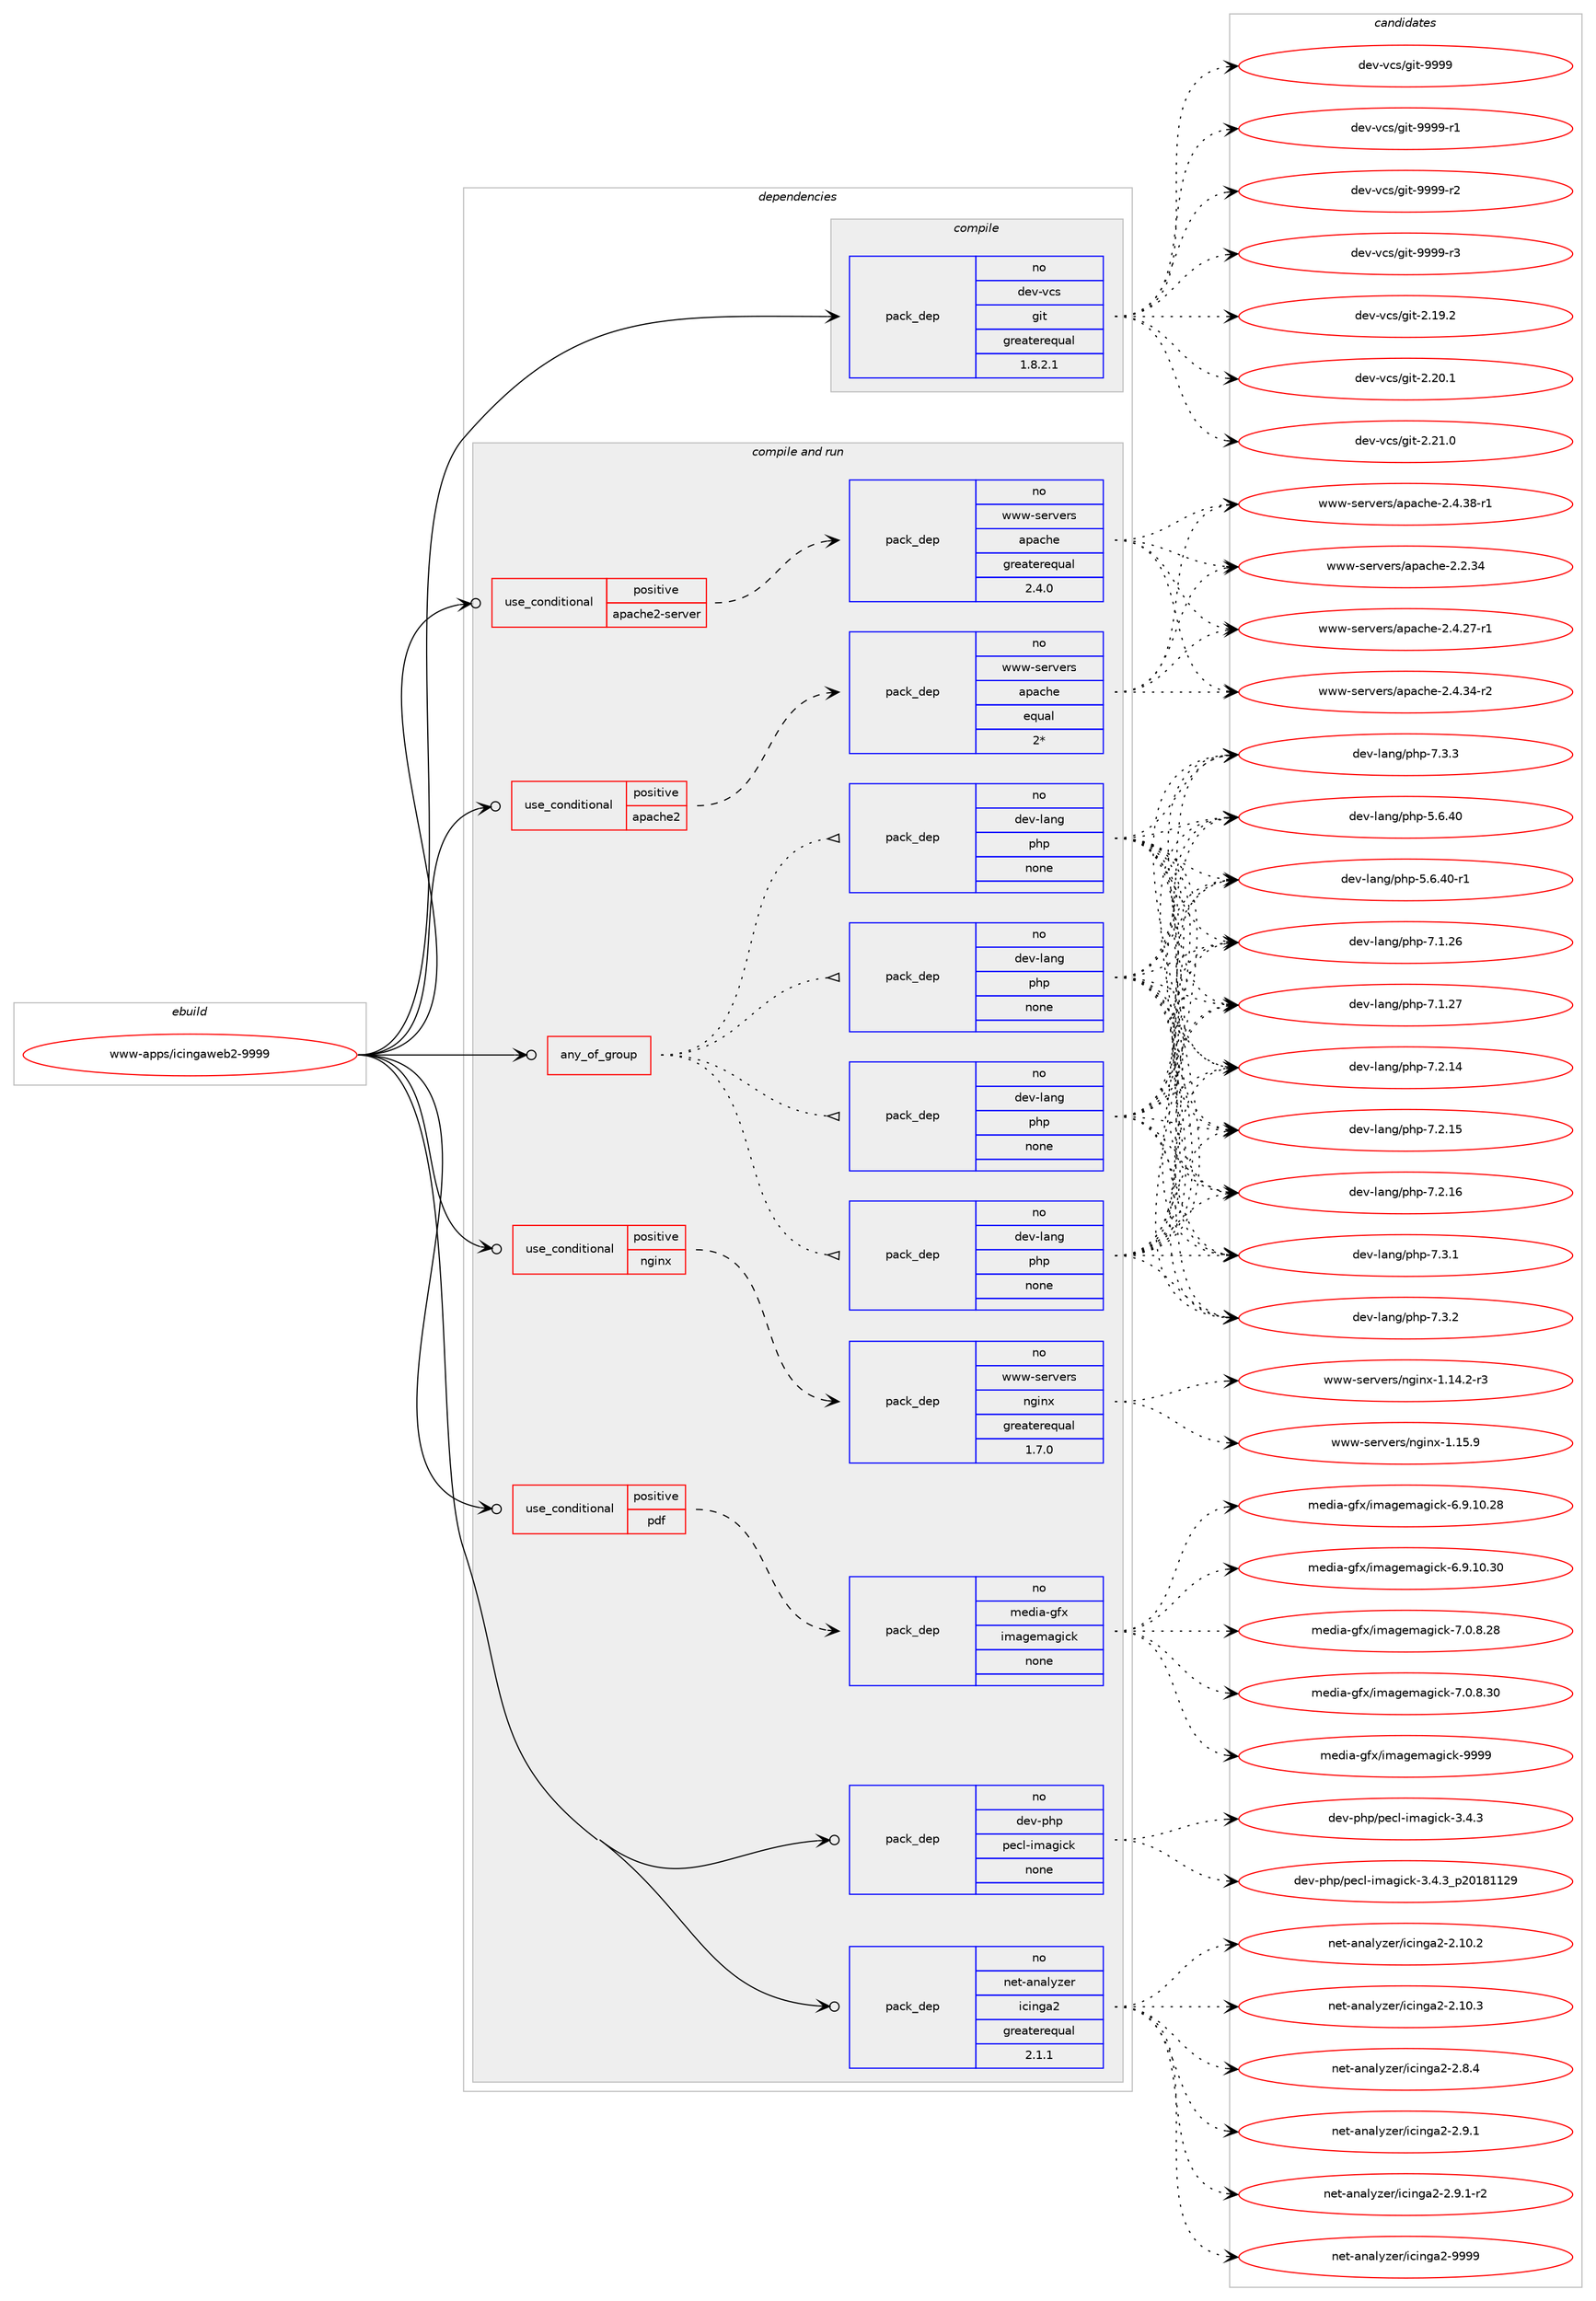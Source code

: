 digraph prolog {

# *************
# Graph options
# *************

newrank=true;
concentrate=true;
compound=true;
graph [rankdir=LR,fontname=Helvetica,fontsize=10,ranksep=1.5];#, ranksep=2.5, nodesep=0.2];
edge  [arrowhead=vee];
node  [fontname=Helvetica,fontsize=10];

# **********
# The ebuild
# **********

subgraph cluster_leftcol {
color=gray;
rank=same;
label=<<i>ebuild</i>>;
id [label="www-apps/icingaweb2-9999", color=red, width=4, href="../www-apps/icingaweb2-9999.svg"];
}

# ****************
# The dependencies
# ****************

subgraph cluster_midcol {
color=gray;
label=<<i>dependencies</i>>;
subgraph cluster_compile {
fillcolor="#eeeeee";
style=filled;
label=<<i>compile</i>>;
subgraph pack1252582 {
dependency1744776 [label=<<TABLE BORDER="0" CELLBORDER="1" CELLSPACING="0" CELLPADDING="4" WIDTH="220"><TR><TD ROWSPAN="6" CELLPADDING="30">pack_dep</TD></TR><TR><TD WIDTH="110">no</TD></TR><TR><TD>dev-vcs</TD></TR><TR><TD>git</TD></TR><TR><TD>greaterequal</TD></TR><TR><TD>1.8.2.1</TD></TR></TABLE>>, shape=none, color=blue];
}
id:e -> dependency1744776:w [weight=20,style="solid",arrowhead="vee"];
}
subgraph cluster_compileandrun {
fillcolor="#eeeeee";
style=filled;
label=<<i>compile and run</i>>;
subgraph any28181 {
dependency1744777 [label=<<TABLE BORDER="0" CELLBORDER="1" CELLSPACING="0" CELLPADDING="4"><TR><TD CELLPADDING="10">any_of_group</TD></TR></TABLE>>, shape=none, color=red];subgraph pack1252583 {
dependency1744778 [label=<<TABLE BORDER="0" CELLBORDER="1" CELLSPACING="0" CELLPADDING="4" WIDTH="220"><TR><TD ROWSPAN="6" CELLPADDING="30">pack_dep</TD></TR><TR><TD WIDTH="110">no</TD></TR><TR><TD>dev-lang</TD></TR><TR><TD>php</TD></TR><TR><TD>none</TD></TR><TR><TD></TD></TR></TABLE>>, shape=none, color=blue];
}
dependency1744777:e -> dependency1744778:w [weight=20,style="dotted",arrowhead="oinv"];
subgraph pack1252584 {
dependency1744779 [label=<<TABLE BORDER="0" CELLBORDER="1" CELLSPACING="0" CELLPADDING="4" WIDTH="220"><TR><TD ROWSPAN="6" CELLPADDING="30">pack_dep</TD></TR><TR><TD WIDTH="110">no</TD></TR><TR><TD>dev-lang</TD></TR><TR><TD>php</TD></TR><TR><TD>none</TD></TR><TR><TD></TD></TR></TABLE>>, shape=none, color=blue];
}
dependency1744777:e -> dependency1744779:w [weight=20,style="dotted",arrowhead="oinv"];
subgraph pack1252585 {
dependency1744780 [label=<<TABLE BORDER="0" CELLBORDER="1" CELLSPACING="0" CELLPADDING="4" WIDTH="220"><TR><TD ROWSPAN="6" CELLPADDING="30">pack_dep</TD></TR><TR><TD WIDTH="110">no</TD></TR><TR><TD>dev-lang</TD></TR><TR><TD>php</TD></TR><TR><TD>none</TD></TR><TR><TD></TD></TR></TABLE>>, shape=none, color=blue];
}
dependency1744777:e -> dependency1744780:w [weight=20,style="dotted",arrowhead="oinv"];
subgraph pack1252586 {
dependency1744781 [label=<<TABLE BORDER="0" CELLBORDER="1" CELLSPACING="0" CELLPADDING="4" WIDTH="220"><TR><TD ROWSPAN="6" CELLPADDING="30">pack_dep</TD></TR><TR><TD WIDTH="110">no</TD></TR><TR><TD>dev-lang</TD></TR><TR><TD>php</TD></TR><TR><TD>none</TD></TR><TR><TD></TD></TR></TABLE>>, shape=none, color=blue];
}
dependency1744777:e -> dependency1744781:w [weight=20,style="dotted",arrowhead="oinv"];
}
id:e -> dependency1744777:w [weight=20,style="solid",arrowhead="odotvee"];
subgraph cond463018 {
dependency1744782 [label=<<TABLE BORDER="0" CELLBORDER="1" CELLSPACING="0" CELLPADDING="4"><TR><TD ROWSPAN="3" CELLPADDING="10">use_conditional</TD></TR><TR><TD>positive</TD></TR><TR><TD>apache2</TD></TR></TABLE>>, shape=none, color=red];
subgraph pack1252587 {
dependency1744783 [label=<<TABLE BORDER="0" CELLBORDER="1" CELLSPACING="0" CELLPADDING="4" WIDTH="220"><TR><TD ROWSPAN="6" CELLPADDING="30">pack_dep</TD></TR><TR><TD WIDTH="110">no</TD></TR><TR><TD>www-servers</TD></TR><TR><TD>apache</TD></TR><TR><TD>equal</TD></TR><TR><TD>2*</TD></TR></TABLE>>, shape=none, color=blue];
}
dependency1744782:e -> dependency1744783:w [weight=20,style="dashed",arrowhead="vee"];
}
id:e -> dependency1744782:w [weight=20,style="solid",arrowhead="odotvee"];
subgraph cond463019 {
dependency1744784 [label=<<TABLE BORDER="0" CELLBORDER="1" CELLSPACING="0" CELLPADDING="4"><TR><TD ROWSPAN="3" CELLPADDING="10">use_conditional</TD></TR><TR><TD>positive</TD></TR><TR><TD>apache2-server</TD></TR></TABLE>>, shape=none, color=red];
subgraph pack1252588 {
dependency1744785 [label=<<TABLE BORDER="0" CELLBORDER="1" CELLSPACING="0" CELLPADDING="4" WIDTH="220"><TR><TD ROWSPAN="6" CELLPADDING="30">pack_dep</TD></TR><TR><TD WIDTH="110">no</TD></TR><TR><TD>www-servers</TD></TR><TR><TD>apache</TD></TR><TR><TD>greaterequal</TD></TR><TR><TD>2.4.0</TD></TR></TABLE>>, shape=none, color=blue];
}
dependency1744784:e -> dependency1744785:w [weight=20,style="dashed",arrowhead="vee"];
}
id:e -> dependency1744784:w [weight=20,style="solid",arrowhead="odotvee"];
subgraph cond463020 {
dependency1744786 [label=<<TABLE BORDER="0" CELLBORDER="1" CELLSPACING="0" CELLPADDING="4"><TR><TD ROWSPAN="3" CELLPADDING="10">use_conditional</TD></TR><TR><TD>positive</TD></TR><TR><TD>nginx</TD></TR></TABLE>>, shape=none, color=red];
subgraph pack1252589 {
dependency1744787 [label=<<TABLE BORDER="0" CELLBORDER="1" CELLSPACING="0" CELLPADDING="4" WIDTH="220"><TR><TD ROWSPAN="6" CELLPADDING="30">pack_dep</TD></TR><TR><TD WIDTH="110">no</TD></TR><TR><TD>www-servers</TD></TR><TR><TD>nginx</TD></TR><TR><TD>greaterequal</TD></TR><TR><TD>1.7.0</TD></TR></TABLE>>, shape=none, color=blue];
}
dependency1744786:e -> dependency1744787:w [weight=20,style="dashed",arrowhead="vee"];
}
id:e -> dependency1744786:w [weight=20,style="solid",arrowhead="odotvee"];
subgraph cond463021 {
dependency1744788 [label=<<TABLE BORDER="0" CELLBORDER="1" CELLSPACING="0" CELLPADDING="4"><TR><TD ROWSPAN="3" CELLPADDING="10">use_conditional</TD></TR><TR><TD>positive</TD></TR><TR><TD>pdf</TD></TR></TABLE>>, shape=none, color=red];
subgraph pack1252590 {
dependency1744789 [label=<<TABLE BORDER="0" CELLBORDER="1" CELLSPACING="0" CELLPADDING="4" WIDTH="220"><TR><TD ROWSPAN="6" CELLPADDING="30">pack_dep</TD></TR><TR><TD WIDTH="110">no</TD></TR><TR><TD>media-gfx</TD></TR><TR><TD>imagemagick</TD></TR><TR><TD>none</TD></TR><TR><TD></TD></TR></TABLE>>, shape=none, color=blue];
}
dependency1744788:e -> dependency1744789:w [weight=20,style="dashed",arrowhead="vee"];
}
id:e -> dependency1744788:w [weight=20,style="solid",arrowhead="odotvee"];
subgraph pack1252591 {
dependency1744790 [label=<<TABLE BORDER="0" CELLBORDER="1" CELLSPACING="0" CELLPADDING="4" WIDTH="220"><TR><TD ROWSPAN="6" CELLPADDING="30">pack_dep</TD></TR><TR><TD WIDTH="110">no</TD></TR><TR><TD>dev-php</TD></TR><TR><TD>pecl-imagick</TD></TR><TR><TD>none</TD></TR><TR><TD></TD></TR></TABLE>>, shape=none, color=blue];
}
id:e -> dependency1744790:w [weight=20,style="solid",arrowhead="odotvee"];
subgraph pack1252592 {
dependency1744791 [label=<<TABLE BORDER="0" CELLBORDER="1" CELLSPACING="0" CELLPADDING="4" WIDTH="220"><TR><TD ROWSPAN="6" CELLPADDING="30">pack_dep</TD></TR><TR><TD WIDTH="110">no</TD></TR><TR><TD>net-analyzer</TD></TR><TR><TD>icinga2</TD></TR><TR><TD>greaterequal</TD></TR><TR><TD>2.1.1</TD></TR></TABLE>>, shape=none, color=blue];
}
id:e -> dependency1744791:w [weight=20,style="solid",arrowhead="odotvee"];
}
subgraph cluster_run {
fillcolor="#eeeeee";
style=filled;
label=<<i>run</i>>;
}
}

# **************
# The candidates
# **************

subgraph cluster_choices {
rank=same;
color=gray;
label=<<i>candidates</i>>;

subgraph choice1252582 {
color=black;
nodesep=1;
choice10010111845118991154710310511645504649574650 [label="dev-vcs/git-2.19.2", color=red, width=4,href="../dev-vcs/git-2.19.2.svg"];
choice10010111845118991154710310511645504650484649 [label="dev-vcs/git-2.20.1", color=red, width=4,href="../dev-vcs/git-2.20.1.svg"];
choice10010111845118991154710310511645504650494648 [label="dev-vcs/git-2.21.0", color=red, width=4,href="../dev-vcs/git-2.21.0.svg"];
choice1001011184511899115471031051164557575757 [label="dev-vcs/git-9999", color=red, width=4,href="../dev-vcs/git-9999.svg"];
choice10010111845118991154710310511645575757574511449 [label="dev-vcs/git-9999-r1", color=red, width=4,href="../dev-vcs/git-9999-r1.svg"];
choice10010111845118991154710310511645575757574511450 [label="dev-vcs/git-9999-r2", color=red, width=4,href="../dev-vcs/git-9999-r2.svg"];
choice10010111845118991154710310511645575757574511451 [label="dev-vcs/git-9999-r3", color=red, width=4,href="../dev-vcs/git-9999-r3.svg"];
dependency1744776:e -> choice10010111845118991154710310511645504649574650:w [style=dotted,weight="100"];
dependency1744776:e -> choice10010111845118991154710310511645504650484649:w [style=dotted,weight="100"];
dependency1744776:e -> choice10010111845118991154710310511645504650494648:w [style=dotted,weight="100"];
dependency1744776:e -> choice1001011184511899115471031051164557575757:w [style=dotted,weight="100"];
dependency1744776:e -> choice10010111845118991154710310511645575757574511449:w [style=dotted,weight="100"];
dependency1744776:e -> choice10010111845118991154710310511645575757574511450:w [style=dotted,weight="100"];
dependency1744776:e -> choice10010111845118991154710310511645575757574511451:w [style=dotted,weight="100"];
}
subgraph choice1252583 {
color=black;
nodesep=1;
choice10010111845108971101034711210411245534654465248 [label="dev-lang/php-5.6.40", color=red, width=4,href="../dev-lang/php-5.6.40.svg"];
choice100101118451089711010347112104112455346544652484511449 [label="dev-lang/php-5.6.40-r1", color=red, width=4,href="../dev-lang/php-5.6.40-r1.svg"];
choice10010111845108971101034711210411245554649465054 [label="dev-lang/php-7.1.26", color=red, width=4,href="../dev-lang/php-7.1.26.svg"];
choice10010111845108971101034711210411245554649465055 [label="dev-lang/php-7.1.27", color=red, width=4,href="../dev-lang/php-7.1.27.svg"];
choice10010111845108971101034711210411245554650464952 [label="dev-lang/php-7.2.14", color=red, width=4,href="../dev-lang/php-7.2.14.svg"];
choice10010111845108971101034711210411245554650464953 [label="dev-lang/php-7.2.15", color=red, width=4,href="../dev-lang/php-7.2.15.svg"];
choice10010111845108971101034711210411245554650464954 [label="dev-lang/php-7.2.16", color=red, width=4,href="../dev-lang/php-7.2.16.svg"];
choice100101118451089711010347112104112455546514649 [label="dev-lang/php-7.3.1", color=red, width=4,href="../dev-lang/php-7.3.1.svg"];
choice100101118451089711010347112104112455546514650 [label="dev-lang/php-7.3.2", color=red, width=4,href="../dev-lang/php-7.3.2.svg"];
choice100101118451089711010347112104112455546514651 [label="dev-lang/php-7.3.3", color=red, width=4,href="../dev-lang/php-7.3.3.svg"];
dependency1744778:e -> choice10010111845108971101034711210411245534654465248:w [style=dotted,weight="100"];
dependency1744778:e -> choice100101118451089711010347112104112455346544652484511449:w [style=dotted,weight="100"];
dependency1744778:e -> choice10010111845108971101034711210411245554649465054:w [style=dotted,weight="100"];
dependency1744778:e -> choice10010111845108971101034711210411245554649465055:w [style=dotted,weight="100"];
dependency1744778:e -> choice10010111845108971101034711210411245554650464952:w [style=dotted,weight="100"];
dependency1744778:e -> choice10010111845108971101034711210411245554650464953:w [style=dotted,weight="100"];
dependency1744778:e -> choice10010111845108971101034711210411245554650464954:w [style=dotted,weight="100"];
dependency1744778:e -> choice100101118451089711010347112104112455546514649:w [style=dotted,weight="100"];
dependency1744778:e -> choice100101118451089711010347112104112455546514650:w [style=dotted,weight="100"];
dependency1744778:e -> choice100101118451089711010347112104112455546514651:w [style=dotted,weight="100"];
}
subgraph choice1252584 {
color=black;
nodesep=1;
choice10010111845108971101034711210411245534654465248 [label="dev-lang/php-5.6.40", color=red, width=4,href="../dev-lang/php-5.6.40.svg"];
choice100101118451089711010347112104112455346544652484511449 [label="dev-lang/php-5.6.40-r1", color=red, width=4,href="../dev-lang/php-5.6.40-r1.svg"];
choice10010111845108971101034711210411245554649465054 [label="dev-lang/php-7.1.26", color=red, width=4,href="../dev-lang/php-7.1.26.svg"];
choice10010111845108971101034711210411245554649465055 [label="dev-lang/php-7.1.27", color=red, width=4,href="../dev-lang/php-7.1.27.svg"];
choice10010111845108971101034711210411245554650464952 [label="dev-lang/php-7.2.14", color=red, width=4,href="../dev-lang/php-7.2.14.svg"];
choice10010111845108971101034711210411245554650464953 [label="dev-lang/php-7.2.15", color=red, width=4,href="../dev-lang/php-7.2.15.svg"];
choice10010111845108971101034711210411245554650464954 [label="dev-lang/php-7.2.16", color=red, width=4,href="../dev-lang/php-7.2.16.svg"];
choice100101118451089711010347112104112455546514649 [label="dev-lang/php-7.3.1", color=red, width=4,href="../dev-lang/php-7.3.1.svg"];
choice100101118451089711010347112104112455546514650 [label="dev-lang/php-7.3.2", color=red, width=4,href="../dev-lang/php-7.3.2.svg"];
choice100101118451089711010347112104112455546514651 [label="dev-lang/php-7.3.3", color=red, width=4,href="../dev-lang/php-7.3.3.svg"];
dependency1744779:e -> choice10010111845108971101034711210411245534654465248:w [style=dotted,weight="100"];
dependency1744779:e -> choice100101118451089711010347112104112455346544652484511449:w [style=dotted,weight="100"];
dependency1744779:e -> choice10010111845108971101034711210411245554649465054:w [style=dotted,weight="100"];
dependency1744779:e -> choice10010111845108971101034711210411245554649465055:w [style=dotted,weight="100"];
dependency1744779:e -> choice10010111845108971101034711210411245554650464952:w [style=dotted,weight="100"];
dependency1744779:e -> choice10010111845108971101034711210411245554650464953:w [style=dotted,weight="100"];
dependency1744779:e -> choice10010111845108971101034711210411245554650464954:w [style=dotted,weight="100"];
dependency1744779:e -> choice100101118451089711010347112104112455546514649:w [style=dotted,weight="100"];
dependency1744779:e -> choice100101118451089711010347112104112455546514650:w [style=dotted,weight="100"];
dependency1744779:e -> choice100101118451089711010347112104112455546514651:w [style=dotted,weight="100"];
}
subgraph choice1252585 {
color=black;
nodesep=1;
choice10010111845108971101034711210411245534654465248 [label="dev-lang/php-5.6.40", color=red, width=4,href="../dev-lang/php-5.6.40.svg"];
choice100101118451089711010347112104112455346544652484511449 [label="dev-lang/php-5.6.40-r1", color=red, width=4,href="../dev-lang/php-5.6.40-r1.svg"];
choice10010111845108971101034711210411245554649465054 [label="dev-lang/php-7.1.26", color=red, width=4,href="../dev-lang/php-7.1.26.svg"];
choice10010111845108971101034711210411245554649465055 [label="dev-lang/php-7.1.27", color=red, width=4,href="../dev-lang/php-7.1.27.svg"];
choice10010111845108971101034711210411245554650464952 [label="dev-lang/php-7.2.14", color=red, width=4,href="../dev-lang/php-7.2.14.svg"];
choice10010111845108971101034711210411245554650464953 [label="dev-lang/php-7.2.15", color=red, width=4,href="../dev-lang/php-7.2.15.svg"];
choice10010111845108971101034711210411245554650464954 [label="dev-lang/php-7.2.16", color=red, width=4,href="../dev-lang/php-7.2.16.svg"];
choice100101118451089711010347112104112455546514649 [label="dev-lang/php-7.3.1", color=red, width=4,href="../dev-lang/php-7.3.1.svg"];
choice100101118451089711010347112104112455546514650 [label="dev-lang/php-7.3.2", color=red, width=4,href="../dev-lang/php-7.3.2.svg"];
choice100101118451089711010347112104112455546514651 [label="dev-lang/php-7.3.3", color=red, width=4,href="../dev-lang/php-7.3.3.svg"];
dependency1744780:e -> choice10010111845108971101034711210411245534654465248:w [style=dotted,weight="100"];
dependency1744780:e -> choice100101118451089711010347112104112455346544652484511449:w [style=dotted,weight="100"];
dependency1744780:e -> choice10010111845108971101034711210411245554649465054:w [style=dotted,weight="100"];
dependency1744780:e -> choice10010111845108971101034711210411245554649465055:w [style=dotted,weight="100"];
dependency1744780:e -> choice10010111845108971101034711210411245554650464952:w [style=dotted,weight="100"];
dependency1744780:e -> choice10010111845108971101034711210411245554650464953:w [style=dotted,weight="100"];
dependency1744780:e -> choice10010111845108971101034711210411245554650464954:w [style=dotted,weight="100"];
dependency1744780:e -> choice100101118451089711010347112104112455546514649:w [style=dotted,weight="100"];
dependency1744780:e -> choice100101118451089711010347112104112455546514650:w [style=dotted,weight="100"];
dependency1744780:e -> choice100101118451089711010347112104112455546514651:w [style=dotted,weight="100"];
}
subgraph choice1252586 {
color=black;
nodesep=1;
choice10010111845108971101034711210411245534654465248 [label="dev-lang/php-5.6.40", color=red, width=4,href="../dev-lang/php-5.6.40.svg"];
choice100101118451089711010347112104112455346544652484511449 [label="dev-lang/php-5.6.40-r1", color=red, width=4,href="../dev-lang/php-5.6.40-r1.svg"];
choice10010111845108971101034711210411245554649465054 [label="dev-lang/php-7.1.26", color=red, width=4,href="../dev-lang/php-7.1.26.svg"];
choice10010111845108971101034711210411245554649465055 [label="dev-lang/php-7.1.27", color=red, width=4,href="../dev-lang/php-7.1.27.svg"];
choice10010111845108971101034711210411245554650464952 [label="dev-lang/php-7.2.14", color=red, width=4,href="../dev-lang/php-7.2.14.svg"];
choice10010111845108971101034711210411245554650464953 [label="dev-lang/php-7.2.15", color=red, width=4,href="../dev-lang/php-7.2.15.svg"];
choice10010111845108971101034711210411245554650464954 [label="dev-lang/php-7.2.16", color=red, width=4,href="../dev-lang/php-7.2.16.svg"];
choice100101118451089711010347112104112455546514649 [label="dev-lang/php-7.3.1", color=red, width=4,href="../dev-lang/php-7.3.1.svg"];
choice100101118451089711010347112104112455546514650 [label="dev-lang/php-7.3.2", color=red, width=4,href="../dev-lang/php-7.3.2.svg"];
choice100101118451089711010347112104112455546514651 [label="dev-lang/php-7.3.3", color=red, width=4,href="../dev-lang/php-7.3.3.svg"];
dependency1744781:e -> choice10010111845108971101034711210411245534654465248:w [style=dotted,weight="100"];
dependency1744781:e -> choice100101118451089711010347112104112455346544652484511449:w [style=dotted,weight="100"];
dependency1744781:e -> choice10010111845108971101034711210411245554649465054:w [style=dotted,weight="100"];
dependency1744781:e -> choice10010111845108971101034711210411245554649465055:w [style=dotted,weight="100"];
dependency1744781:e -> choice10010111845108971101034711210411245554650464952:w [style=dotted,weight="100"];
dependency1744781:e -> choice10010111845108971101034711210411245554650464953:w [style=dotted,weight="100"];
dependency1744781:e -> choice10010111845108971101034711210411245554650464954:w [style=dotted,weight="100"];
dependency1744781:e -> choice100101118451089711010347112104112455546514649:w [style=dotted,weight="100"];
dependency1744781:e -> choice100101118451089711010347112104112455546514650:w [style=dotted,weight="100"];
dependency1744781:e -> choice100101118451089711010347112104112455546514651:w [style=dotted,weight="100"];
}
subgraph choice1252587 {
color=black;
nodesep=1;
choice119119119451151011141181011141154797112979910410145504650465152 [label="www-servers/apache-2.2.34", color=red, width=4,href="../www-servers/apache-2.2.34.svg"];
choice1191191194511510111411810111411547971129799104101455046524650554511449 [label="www-servers/apache-2.4.27-r1", color=red, width=4,href="../www-servers/apache-2.4.27-r1.svg"];
choice1191191194511510111411810111411547971129799104101455046524651524511450 [label="www-servers/apache-2.4.34-r2", color=red, width=4,href="../www-servers/apache-2.4.34-r2.svg"];
choice1191191194511510111411810111411547971129799104101455046524651564511449 [label="www-servers/apache-2.4.38-r1", color=red, width=4,href="../www-servers/apache-2.4.38-r1.svg"];
dependency1744783:e -> choice119119119451151011141181011141154797112979910410145504650465152:w [style=dotted,weight="100"];
dependency1744783:e -> choice1191191194511510111411810111411547971129799104101455046524650554511449:w [style=dotted,weight="100"];
dependency1744783:e -> choice1191191194511510111411810111411547971129799104101455046524651524511450:w [style=dotted,weight="100"];
dependency1744783:e -> choice1191191194511510111411810111411547971129799104101455046524651564511449:w [style=dotted,weight="100"];
}
subgraph choice1252588 {
color=black;
nodesep=1;
choice119119119451151011141181011141154797112979910410145504650465152 [label="www-servers/apache-2.2.34", color=red, width=4,href="../www-servers/apache-2.2.34.svg"];
choice1191191194511510111411810111411547971129799104101455046524650554511449 [label="www-servers/apache-2.4.27-r1", color=red, width=4,href="../www-servers/apache-2.4.27-r1.svg"];
choice1191191194511510111411810111411547971129799104101455046524651524511450 [label="www-servers/apache-2.4.34-r2", color=red, width=4,href="../www-servers/apache-2.4.34-r2.svg"];
choice1191191194511510111411810111411547971129799104101455046524651564511449 [label="www-servers/apache-2.4.38-r1", color=red, width=4,href="../www-servers/apache-2.4.38-r1.svg"];
dependency1744785:e -> choice119119119451151011141181011141154797112979910410145504650465152:w [style=dotted,weight="100"];
dependency1744785:e -> choice1191191194511510111411810111411547971129799104101455046524650554511449:w [style=dotted,weight="100"];
dependency1744785:e -> choice1191191194511510111411810111411547971129799104101455046524651524511450:w [style=dotted,weight="100"];
dependency1744785:e -> choice1191191194511510111411810111411547971129799104101455046524651564511449:w [style=dotted,weight="100"];
}
subgraph choice1252589 {
color=black;
nodesep=1;
choice1191191194511510111411810111411547110103105110120454946495246504511451 [label="www-servers/nginx-1.14.2-r3", color=red, width=4,href="../www-servers/nginx-1.14.2-r3.svg"];
choice119119119451151011141181011141154711010310511012045494649534657 [label="www-servers/nginx-1.15.9", color=red, width=4,href="../www-servers/nginx-1.15.9.svg"];
dependency1744787:e -> choice1191191194511510111411810111411547110103105110120454946495246504511451:w [style=dotted,weight="100"];
dependency1744787:e -> choice119119119451151011141181011141154711010310511012045494649534657:w [style=dotted,weight="100"];
}
subgraph choice1252590 {
color=black;
nodesep=1;
choice10910110010597451031021204710510997103101109971031059910745544657464948465056 [label="media-gfx/imagemagick-6.9.10.28", color=red, width=4,href="../media-gfx/imagemagick-6.9.10.28.svg"];
choice10910110010597451031021204710510997103101109971031059910745544657464948465148 [label="media-gfx/imagemagick-6.9.10.30", color=red, width=4,href="../media-gfx/imagemagick-6.9.10.30.svg"];
choice109101100105974510310212047105109971031011099710310599107455546484656465056 [label="media-gfx/imagemagick-7.0.8.28", color=red, width=4,href="../media-gfx/imagemagick-7.0.8.28.svg"];
choice109101100105974510310212047105109971031011099710310599107455546484656465148 [label="media-gfx/imagemagick-7.0.8.30", color=red, width=4,href="../media-gfx/imagemagick-7.0.8.30.svg"];
choice1091011001059745103102120471051099710310110997103105991074557575757 [label="media-gfx/imagemagick-9999", color=red, width=4,href="../media-gfx/imagemagick-9999.svg"];
dependency1744789:e -> choice10910110010597451031021204710510997103101109971031059910745544657464948465056:w [style=dotted,weight="100"];
dependency1744789:e -> choice10910110010597451031021204710510997103101109971031059910745544657464948465148:w [style=dotted,weight="100"];
dependency1744789:e -> choice109101100105974510310212047105109971031011099710310599107455546484656465056:w [style=dotted,weight="100"];
dependency1744789:e -> choice109101100105974510310212047105109971031011099710310599107455546484656465148:w [style=dotted,weight="100"];
dependency1744789:e -> choice1091011001059745103102120471051099710310110997103105991074557575757:w [style=dotted,weight="100"];
}
subgraph choice1252591 {
color=black;
nodesep=1;
choice100101118451121041124711210199108451051099710310599107455146524651 [label="dev-php/pecl-imagick-3.4.3", color=red, width=4,href="../dev-php/pecl-imagick-3.4.3.svg"];
choice100101118451121041124711210199108451051099710310599107455146524651951125048495649495057 [label="dev-php/pecl-imagick-3.4.3_p20181129", color=red, width=4,href="../dev-php/pecl-imagick-3.4.3_p20181129.svg"];
dependency1744790:e -> choice100101118451121041124711210199108451051099710310599107455146524651:w [style=dotted,weight="100"];
dependency1744790:e -> choice100101118451121041124711210199108451051099710310599107455146524651951125048495649495057:w [style=dotted,weight="100"];
}
subgraph choice1252592 {
color=black;
nodesep=1;
choice1101011164597110971081211221011144710599105110103975045504649484650 [label="net-analyzer/icinga2-2.10.2", color=red, width=4,href="../net-analyzer/icinga2-2.10.2.svg"];
choice1101011164597110971081211221011144710599105110103975045504649484651 [label="net-analyzer/icinga2-2.10.3", color=red, width=4,href="../net-analyzer/icinga2-2.10.3.svg"];
choice11010111645971109710812112210111447105991051101039750455046564652 [label="net-analyzer/icinga2-2.8.4", color=red, width=4,href="../net-analyzer/icinga2-2.8.4.svg"];
choice11010111645971109710812112210111447105991051101039750455046574649 [label="net-analyzer/icinga2-2.9.1", color=red, width=4,href="../net-analyzer/icinga2-2.9.1.svg"];
choice110101116459711097108121122101114471059910511010397504550465746494511450 [label="net-analyzer/icinga2-2.9.1-r2", color=red, width=4,href="../net-analyzer/icinga2-2.9.1-r2.svg"];
choice110101116459711097108121122101114471059910511010397504557575757 [label="net-analyzer/icinga2-9999", color=red, width=4,href="../net-analyzer/icinga2-9999.svg"];
dependency1744791:e -> choice1101011164597110971081211221011144710599105110103975045504649484650:w [style=dotted,weight="100"];
dependency1744791:e -> choice1101011164597110971081211221011144710599105110103975045504649484651:w [style=dotted,weight="100"];
dependency1744791:e -> choice11010111645971109710812112210111447105991051101039750455046564652:w [style=dotted,weight="100"];
dependency1744791:e -> choice11010111645971109710812112210111447105991051101039750455046574649:w [style=dotted,weight="100"];
dependency1744791:e -> choice110101116459711097108121122101114471059910511010397504550465746494511450:w [style=dotted,weight="100"];
dependency1744791:e -> choice110101116459711097108121122101114471059910511010397504557575757:w [style=dotted,weight="100"];
}
}

}
